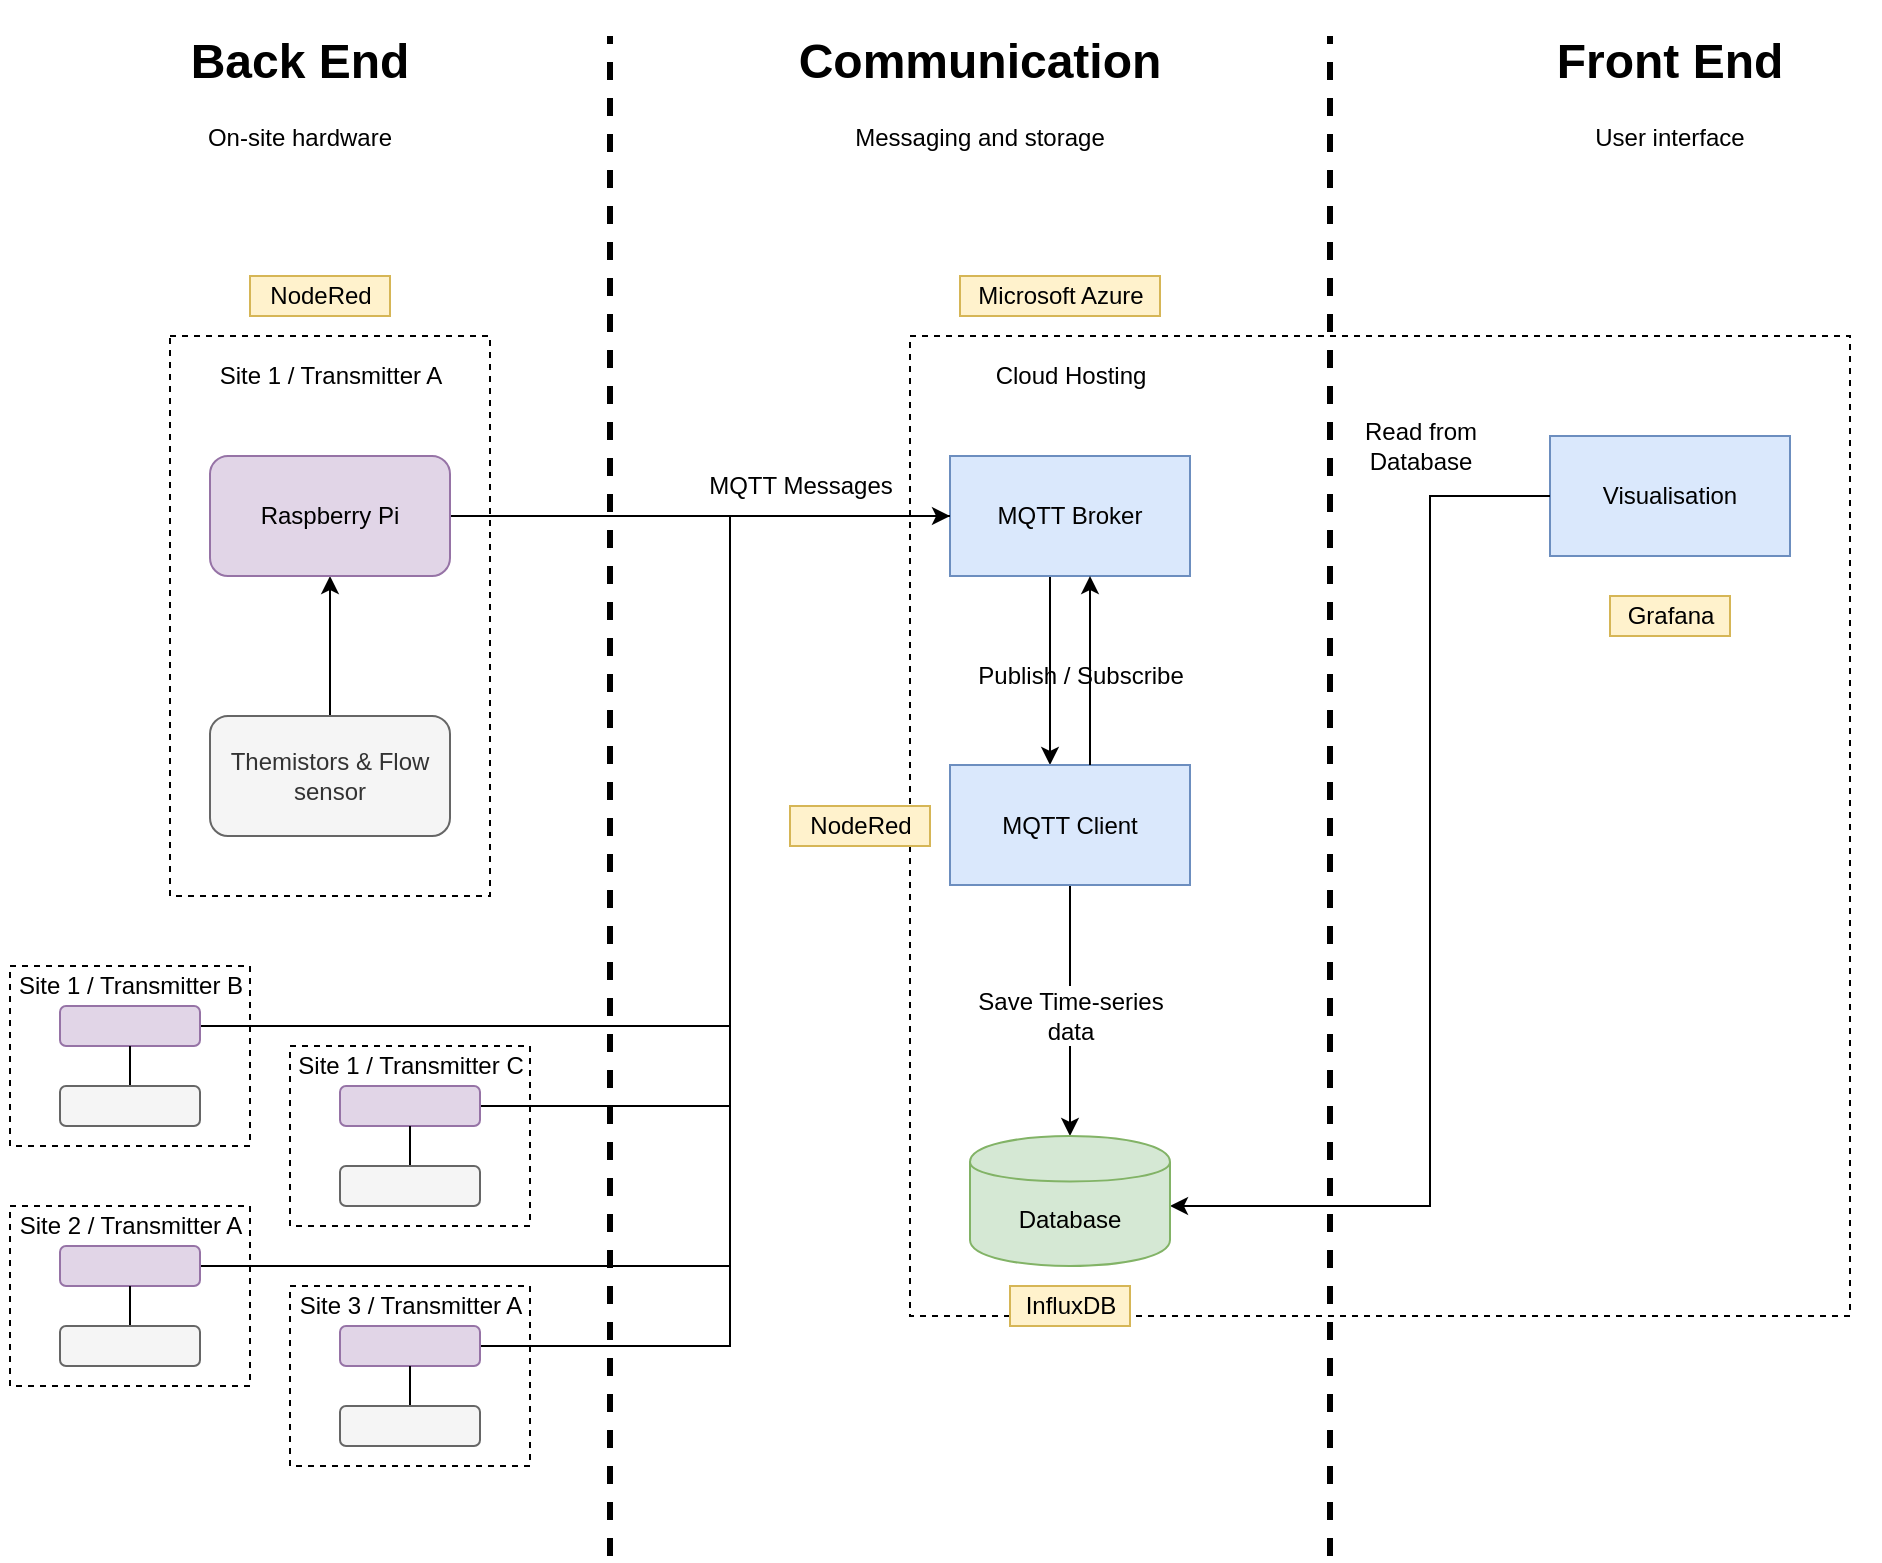 <mxfile version="12.6.5" type="device"><diagram id="Vr0JW6mK-bZOXMxIQu7u" name="Page-1"><mxGraphModel dx="2249" dy="823" grid="1" gridSize="10" guides="1" tooltips="1" connect="1" arrows="1" fold="1" page="1" pageScale="1" pageWidth="827" pageHeight="1169" math="0" shadow="0"><root><mxCell id="0"/><mxCell id="1" parent="0"/><mxCell id="KO5914jgpo3kJzEIsXyY-63" value="" style="rounded=0;whiteSpace=wrap;html=1;dashed=1;" parent="1" vertex="1"><mxGeometry x="110" y="270" width="470" height="490" as="geometry"/></mxCell><mxCell id="KO5914jgpo3kJzEIsXyY-16" value="" style="rounded=0;whiteSpace=wrap;html=1;dashed=1;" parent="1" vertex="1"><mxGeometry x="-200" y="625" width="120" height="90" as="geometry"/></mxCell><mxCell id="KO5914jgpo3kJzEIsXyY-12" value="" style="rounded=0;whiteSpace=wrap;html=1;dashed=1;" parent="1" vertex="1"><mxGeometry x="-260" y="270" width="160" height="280" as="geometry"/></mxCell><mxCell id="KO5914jgpo3kJzEIsXyY-20" style="edgeStyle=orthogonalEdgeStyle;rounded=0;orthogonalLoop=1;jettySize=auto;html=1;endArrow=none;endFill=0;" parent="1" source="KO5914jgpo3kJzEIsXyY-2" target="EmqnMG89vFTl3uHL04Bf-3" edge="1"><mxGeometry relative="1" as="geometry"><Array as="points"><mxPoint x="20" y="655"/><mxPoint x="20" y="360"/></Array></mxGeometry></mxCell><mxCell id="KO5914jgpo3kJzEIsXyY-2" value="" style="rounded=1;whiteSpace=wrap;html=1;fillColor=#e1d5e7;strokeColor=#9673a6;" parent="1" vertex="1"><mxGeometry x="-175" y="645" width="70" height="20" as="geometry"/></mxCell><mxCell id="EmqnMG89vFTl3uHL04Bf-5" style="edgeStyle=orthogonalEdgeStyle;rounded=0;orthogonalLoop=1;jettySize=auto;html=1;" parent="1" source="EmqnMG89vFTl3uHL04Bf-1" target="EmqnMG89vFTl3uHL04Bf-2" edge="1"><mxGeometry relative="1" as="geometry"/></mxCell><mxCell id="EmqnMG89vFTl3uHL04Bf-1" value="Themistors &amp;amp; Flow sensor" style="rounded=1;whiteSpace=wrap;html=1;fillColor=#f5f5f5;strokeColor=#666666;fontColor=#333333;" parent="1" vertex="1"><mxGeometry x="-240" y="460" width="120" height="60" as="geometry"/></mxCell><mxCell id="EmqnMG89vFTl3uHL04Bf-8" style="edgeStyle=orthogonalEdgeStyle;rounded=0;orthogonalLoop=1;jettySize=auto;html=1;" parent="1" source="EmqnMG89vFTl3uHL04Bf-2" target="EmqnMG89vFTl3uHL04Bf-3" edge="1"><mxGeometry relative="1" as="geometry"><Array as="points"/></mxGeometry></mxCell><mxCell id="EmqnMG89vFTl3uHL04Bf-2" value="Raspberry Pi" style="rounded=1;whiteSpace=wrap;html=1;fillColor=#e1d5e7;strokeColor=#9673a6;" parent="1" vertex="1"><mxGeometry x="-240" y="330" width="120" height="60" as="geometry"/></mxCell><mxCell id="EmqnMG89vFTl3uHL04Bf-11" style="edgeStyle=orthogonalEdgeStyle;rounded=0;orthogonalLoop=1;jettySize=auto;html=1;" parent="1" source="EmqnMG89vFTl3uHL04Bf-3" target="EmqnMG89vFTl3uHL04Bf-4" edge="1"><mxGeometry relative="1" as="geometry"><Array as="points"><mxPoint x="180" y="420"/><mxPoint x="180" y="420"/></Array></mxGeometry></mxCell><mxCell id="EmqnMG89vFTl3uHL04Bf-3" value="MQTT Broker" style="rounded=0;whiteSpace=wrap;html=1;fillColor=#dae8fc;strokeColor=#6c8ebf;" parent="1" vertex="1"><mxGeometry x="130" y="330" width="120" height="60" as="geometry"/></mxCell><mxCell id="KO5914jgpo3kJzEIsXyY-6" style="edgeStyle=orthogonalEdgeStyle;rounded=0;orthogonalLoop=1;jettySize=auto;html=1;" parent="1" source="EmqnMG89vFTl3uHL04Bf-12" target="N_C8zmnqulG8eHltfivD-9" edge="1"><mxGeometry relative="1" as="geometry"><Array as="points"/><mxPoint x="190" y="675" as="targetPoint"/></mxGeometry></mxCell><mxCell id="WhJ4jgMzGTEI5jCQ6CaK-10" style="rounded=0;orthogonalLoop=1;jettySize=auto;html=1;endArrow=none;endFill=0;" parent="1" source="EmqnMG89vFTl3uHL04Bf-4" target="EmqnMG89vFTl3uHL04Bf-12" edge="1"><mxGeometry relative="1" as="geometry"/></mxCell><mxCell id="EmqnMG89vFTl3uHL04Bf-4" value="MQTT Client" style="rounded=0;whiteSpace=wrap;html=1;fillColor=#dae8fc;strokeColor=#6c8ebf;" parent="1" vertex="1"><mxGeometry x="130" y="484.5" width="120" height="60" as="geometry"/></mxCell><mxCell id="EmqnMG89vFTl3uHL04Bf-9" value="MQTT Messages" style="text;html=1;align=center;verticalAlign=middle;resizable=0;points=[];autosize=1;" parent="1" vertex="1"><mxGeometry y="335" width="110" height="20" as="geometry"/></mxCell><mxCell id="EmqnMG89vFTl3uHL04Bf-10" value="Microsoft Azure" style="text;html=1;align=center;verticalAlign=middle;resizable=0;points=[];autosize=1;fillColor=#fff2cc;strokeColor=#d6b656;" parent="1" vertex="1"><mxGeometry x="135" y="240" width="100" height="20" as="geometry"/></mxCell><mxCell id="EmqnMG89vFTl3uHL04Bf-13" value="Visualisation" style="rounded=0;whiteSpace=wrap;html=1;fillColor=#dae8fc;strokeColor=#6c8ebf;" parent="1" vertex="1"><mxGeometry x="430" y="320" width="120" height="60" as="geometry"/></mxCell><mxCell id="EmqnMG89vFTl3uHL04Bf-15" value="Read from&lt;br&gt;Database" style="text;html=1;align=center;verticalAlign=middle;resizable=0;points=[];autosize=1;rotation=0;" parent="1" vertex="1"><mxGeometry x="330" y="310" width="70" height="30" as="geometry"/></mxCell><mxCell id="EmqnMG89vFTl3uHL04Bf-17" value="Grafana" style="text;html=1;align=center;verticalAlign=middle;resizable=0;points=[];autosize=1;fillColor=#fff2cc;strokeColor=#d6b656;" parent="1" vertex="1"><mxGeometry x="460" y="400" width="60" height="20" as="geometry"/></mxCell><mxCell id="EmqnMG89vFTl3uHL04Bf-23" value="InfluxDB" style="text;html=1;align=center;verticalAlign=middle;resizable=0;points=[];autosize=1;fillColor=#fff2cc;strokeColor=#d6b656;" parent="1" vertex="1"><mxGeometry x="160" y="745" width="60" height="20" as="geometry"/></mxCell><mxCell id="EmqnMG89vFTl3uHL04Bf-25" value="NodeRed" style="text;html=1;align=center;verticalAlign=middle;resizable=0;points=[];autosize=1;fillColor=#fff2cc;strokeColor=#d6b656;" parent="1" vertex="1"><mxGeometry x="-220" y="240" width="70" height="20" as="geometry"/></mxCell><mxCell id="KO5914jgpo3kJzEIsXyY-10" style="edgeStyle=orthogonalEdgeStyle;rounded=0;orthogonalLoop=1;jettySize=auto;html=1;endArrow=classic;endFill=1;" parent="1" edge="1" source="EmqnMG89vFTl3uHL04Bf-13"><mxGeometry relative="1" as="geometry"><Array as="points"><mxPoint x="370" y="350"/><mxPoint x="370" y="705"/></Array><mxPoint x="240" y="705" as="targetPoint"/></mxGeometry></mxCell><mxCell id="EmqnMG89vFTl3uHL04Bf-12" value="Save Time-series&lt;br&gt;data" style="text;html=1;align=center;verticalAlign=middle;resizable=0;points=[];autosize=1;rotation=0;" parent="1" vertex="1"><mxGeometry x="135" y="595" width="110" height="30" as="geometry"/></mxCell><mxCell id="KO5914jgpo3kJzEIsXyY-18" style="edgeStyle=orthogonalEdgeStyle;rounded=0;orthogonalLoop=1;jettySize=auto;html=1;endArrow=none;endFill=0;" parent="1" source="KO5914jgpo3kJzEIsXyY-17" target="KO5914jgpo3kJzEIsXyY-2" edge="1"><mxGeometry relative="1" as="geometry"/></mxCell><mxCell id="KO5914jgpo3kJzEIsXyY-17" value="" style="rounded=1;whiteSpace=wrap;html=1;fillColor=#f5f5f5;strokeColor=#666666;fontColor=#333333;" parent="1" vertex="1"><mxGeometry x="-175" y="685" width="70" height="20" as="geometry"/></mxCell><mxCell id="KO5914jgpo3kJzEIsXyY-21" value="Site 1 / Transmitter C" style="text;html=1;align=center;verticalAlign=middle;resizable=0;points=[];autosize=1;" parent="1" vertex="1"><mxGeometry x="-205" y="625" width="130" height="20" as="geometry"/></mxCell><mxCell id="KO5914jgpo3kJzEIsXyY-23" value="" style="rounded=0;whiteSpace=wrap;html=1;dashed=1;" parent="1" vertex="1"><mxGeometry x="-340" y="585" width="120" height="90" as="geometry"/></mxCell><mxCell id="KO5914jgpo3kJzEIsXyY-39" style="edgeStyle=orthogonalEdgeStyle;rounded=0;orthogonalLoop=1;jettySize=auto;html=1;endArrow=none;endFill=0;" parent="1" source="KO5914jgpo3kJzEIsXyY-24" target="EmqnMG89vFTl3uHL04Bf-3" edge="1"><mxGeometry relative="1" as="geometry"><Array as="points"><mxPoint x="20" y="615"/><mxPoint x="20" y="360"/></Array></mxGeometry></mxCell><mxCell id="KO5914jgpo3kJzEIsXyY-24" value="" style="rounded=1;whiteSpace=wrap;html=1;fillColor=#e1d5e7;strokeColor=#9673a6;" parent="1" vertex="1"><mxGeometry x="-315" y="605" width="70" height="20" as="geometry"/></mxCell><mxCell id="KO5914jgpo3kJzEIsXyY-25" style="edgeStyle=orthogonalEdgeStyle;rounded=0;orthogonalLoop=1;jettySize=auto;html=1;endArrow=none;endFill=0;" parent="1" source="KO5914jgpo3kJzEIsXyY-26" target="KO5914jgpo3kJzEIsXyY-24" edge="1"><mxGeometry relative="1" as="geometry"/></mxCell><mxCell id="KO5914jgpo3kJzEIsXyY-26" value="" style="rounded=1;whiteSpace=wrap;html=1;fillColor=#f5f5f5;strokeColor=#666666;fontColor=#333333;" parent="1" vertex="1"><mxGeometry x="-315" y="645" width="70" height="20" as="geometry"/></mxCell><mxCell id="KO5914jgpo3kJzEIsXyY-27" value="Site 1 / Transmitter B" style="text;html=1;align=center;verticalAlign=middle;resizable=0;points=[];autosize=1;" parent="1" vertex="1"><mxGeometry x="-345" y="585" width="130" height="20" as="geometry"/></mxCell><mxCell id="KO5914jgpo3kJzEIsXyY-28" value="" style="rounded=0;whiteSpace=wrap;html=1;dashed=1;" parent="1" vertex="1"><mxGeometry x="-340" y="705" width="120" height="90" as="geometry"/></mxCell><mxCell id="KO5914jgpo3kJzEIsXyY-40" style="edgeStyle=orthogonalEdgeStyle;rounded=0;orthogonalLoop=1;jettySize=auto;html=1;endArrow=none;endFill=0;" parent="1" source="KO5914jgpo3kJzEIsXyY-29" target="EmqnMG89vFTl3uHL04Bf-3" edge="1"><mxGeometry relative="1" as="geometry"><Array as="points"><mxPoint x="20" y="735"/><mxPoint x="20" y="360"/></Array></mxGeometry></mxCell><mxCell id="KO5914jgpo3kJzEIsXyY-29" value="" style="rounded=1;whiteSpace=wrap;html=1;fillColor=#e1d5e7;strokeColor=#9673a6;" parent="1" vertex="1"><mxGeometry x="-315" y="725" width="70" height="20" as="geometry"/></mxCell><mxCell id="KO5914jgpo3kJzEIsXyY-30" style="edgeStyle=orthogonalEdgeStyle;rounded=0;orthogonalLoop=1;jettySize=auto;html=1;endArrow=none;endFill=0;" parent="1" source="KO5914jgpo3kJzEIsXyY-31" target="KO5914jgpo3kJzEIsXyY-29" edge="1"><mxGeometry relative="1" as="geometry"/></mxCell><mxCell id="KO5914jgpo3kJzEIsXyY-31" value="" style="rounded=1;whiteSpace=wrap;html=1;fillColor=#f5f5f5;strokeColor=#666666;fontColor=#333333;" parent="1" vertex="1"><mxGeometry x="-315" y="765" width="70" height="20" as="geometry"/></mxCell><mxCell id="KO5914jgpo3kJzEIsXyY-32" value="Site 2 / Transmitter A" style="text;html=1;align=center;verticalAlign=middle;resizable=0;points=[];autosize=1;" parent="1" vertex="1"><mxGeometry x="-345" y="705" width="130" height="20" as="geometry"/></mxCell><mxCell id="KO5914jgpo3kJzEIsXyY-33" value="" style="rounded=0;whiteSpace=wrap;html=1;dashed=1;" parent="1" vertex="1"><mxGeometry x="-200" y="745" width="120" height="90" as="geometry"/></mxCell><mxCell id="KO5914jgpo3kJzEIsXyY-41" style="edgeStyle=orthogonalEdgeStyle;rounded=0;orthogonalLoop=1;jettySize=auto;html=1;endArrow=none;endFill=0;" parent="1" source="KO5914jgpo3kJzEIsXyY-34" target="EmqnMG89vFTl3uHL04Bf-3" edge="1"><mxGeometry relative="1" as="geometry"><Array as="points"><mxPoint x="20" y="775"/><mxPoint x="20" y="360"/></Array></mxGeometry></mxCell><mxCell id="KO5914jgpo3kJzEIsXyY-34" value="" style="rounded=1;whiteSpace=wrap;html=1;fillColor=#e1d5e7;strokeColor=#9673a6;" parent="1" vertex="1"><mxGeometry x="-175" y="765" width="70" height="20" as="geometry"/></mxCell><mxCell id="KO5914jgpo3kJzEIsXyY-35" style="edgeStyle=orthogonalEdgeStyle;rounded=0;orthogonalLoop=1;jettySize=auto;html=1;endArrow=none;endFill=0;" parent="1" source="KO5914jgpo3kJzEIsXyY-36" target="KO5914jgpo3kJzEIsXyY-34" edge="1"><mxGeometry relative="1" as="geometry"/></mxCell><mxCell id="KO5914jgpo3kJzEIsXyY-36" value="" style="rounded=1;whiteSpace=wrap;html=1;fillColor=#f5f5f5;strokeColor=#666666;fontColor=#333333;" parent="1" vertex="1"><mxGeometry x="-175" y="805" width="70" height="20" as="geometry"/></mxCell><mxCell id="KO5914jgpo3kJzEIsXyY-37" value="Site 3 / Transmitter A" style="text;html=1;align=center;verticalAlign=middle;resizable=0;points=[];autosize=1;" parent="1" vertex="1"><mxGeometry x="-205" y="745" width="130" height="20" as="geometry"/></mxCell><mxCell id="KO5914jgpo3kJzEIsXyY-38" value="Site 1 / Transmitter A" style="text;html=1;align=center;verticalAlign=middle;resizable=0;points=[];autosize=1;" parent="1" vertex="1"><mxGeometry x="-245" y="280" width="130" height="20" as="geometry"/></mxCell><mxCell id="KO5914jgpo3kJzEIsXyY-59" value="Publish / Subscribe" style="text;html=1;align=center;verticalAlign=middle;resizable=0;points=[];autosize=1;" parent="1" vertex="1"><mxGeometry x="135" y="430" width="120" height="20" as="geometry"/></mxCell><mxCell id="KO5914jgpo3kJzEIsXyY-61" style="edgeStyle=orthogonalEdgeStyle;rounded=0;orthogonalLoop=1;jettySize=auto;html=1;" parent="1" source="EmqnMG89vFTl3uHL04Bf-4" target="EmqnMG89vFTl3uHL04Bf-3" edge="1"><mxGeometry relative="1" as="geometry"><mxPoint x="220" y="400" as="sourcePoint"/><mxPoint x="220" y="525" as="targetPoint"/><Array as="points"><mxPoint x="200" y="430"/><mxPoint x="200" y="430"/></Array></mxGeometry></mxCell><mxCell id="KO5914jgpo3kJzEIsXyY-64" value="Cloud Hosting" style="text;html=1;align=center;verticalAlign=middle;resizable=0;points=[];autosize=1;" parent="1" vertex="1"><mxGeometry x="145" y="280" width="90" height="20" as="geometry"/></mxCell><mxCell id="N_C8zmnqulG8eHltfivD-1" value="&lt;h1&gt;Back End&lt;/h1&gt;On-site hardware" style="text;html=1;strokeColor=none;fillColor=none;align=center;verticalAlign=middle;whiteSpace=wrap;rounded=0;" parent="1" vertex="1"><mxGeometry x="-300" y="110" width="210" height="60" as="geometry"/></mxCell><mxCell id="N_C8zmnqulG8eHltfivD-2" value="&lt;h1&gt;Communication&lt;/h1&gt;Messaging and storage" style="text;html=1;strokeColor=none;fillColor=none;align=center;verticalAlign=middle;whiteSpace=wrap;rounded=0;" parent="1" vertex="1"><mxGeometry x="40" y="110" width="210" height="60" as="geometry"/></mxCell><mxCell id="N_C8zmnqulG8eHltfivD-3" value="" style="endArrow=none;dashed=1;html=1;strokeWidth=3;" parent="1" edge="1"><mxGeometry width="50" height="50" relative="1" as="geometry"><mxPoint x="-40" y="880" as="sourcePoint"/><mxPoint x="-40" y="120" as="targetPoint"/></mxGeometry></mxCell><mxCell id="N_C8zmnqulG8eHltfivD-4" value="" style="endArrow=none;dashed=1;html=1;strokeWidth=3;" parent="1" edge="1"><mxGeometry width="50" height="50" relative="1" as="geometry"><mxPoint x="320" y="880" as="sourcePoint"/><mxPoint x="320" y="120" as="targetPoint"/></mxGeometry></mxCell><mxCell id="N_C8zmnqulG8eHltfivD-7" value="NodeRed" style="text;html=1;align=center;verticalAlign=middle;resizable=0;points=[];autosize=1;fillColor=#fff2cc;strokeColor=#d6b656;" parent="1" vertex="1"><mxGeometry x="50" y="505" width="70" height="20" as="geometry"/></mxCell><mxCell id="N_C8zmnqulG8eHltfivD-8" value="&lt;h1&gt;Front End&lt;/h1&gt;&lt;div&gt;User interface&lt;/div&gt;" style="text;html=1;strokeColor=none;fillColor=none;align=center;verticalAlign=middle;whiteSpace=wrap;rounded=0;" parent="1" vertex="1"><mxGeometry x="385" y="110" width="210" height="60" as="geometry"/></mxCell><mxCell id="N_C8zmnqulG8eHltfivD-9" value="Database" style="shape=cylinder;whiteSpace=wrap;html=1;boundedLbl=1;backgroundOutline=1;align=center;fillColor=#d5e8d4;strokeColor=#82b366;" parent="1" vertex="1"><mxGeometry x="140" y="670" width="100" height="65" as="geometry"/></mxCell></root></mxGraphModel></diagram></mxfile>